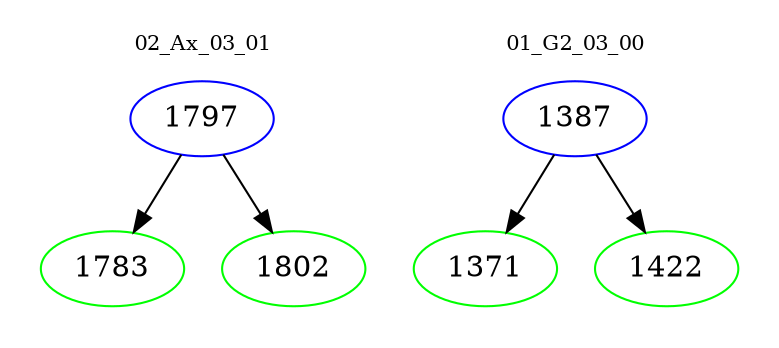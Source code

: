 digraph{
subgraph cluster_0 {
color = white
label = "02_Ax_03_01";
fontsize=10;
T0_1797 [label="1797", color="blue"]
T0_1797 -> T0_1783 [color="black"]
T0_1783 [label="1783", color="green"]
T0_1797 -> T0_1802 [color="black"]
T0_1802 [label="1802", color="green"]
}
subgraph cluster_1 {
color = white
label = "01_G2_03_00";
fontsize=10;
T1_1387 [label="1387", color="blue"]
T1_1387 -> T1_1371 [color="black"]
T1_1371 [label="1371", color="green"]
T1_1387 -> T1_1422 [color="black"]
T1_1422 [label="1422", color="green"]
}
}
